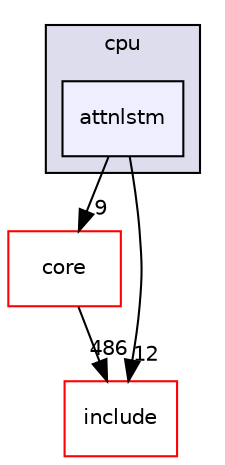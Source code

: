 digraph "onnxruntime/onnxruntime/contrib_ops/cpu/attnlstm" {
  compound=true
  node [ fontsize="10", fontname="Helvetica"];
  edge [ labelfontsize="10", labelfontname="Helvetica"];
  subgraph clusterdir_1abc7228f27dbdbfe26111829a43bae0 {
    graph [ bgcolor="#ddddee", pencolor="black", label="cpu" fontname="Helvetica", fontsize="10", URL="dir_1abc7228f27dbdbfe26111829a43bae0.html"]
  dir_cd7387d39fe81c7fbca1c6e19baad81c [shape=box, label="attnlstm", style="filled", fillcolor="#eeeeff", pencolor="black", URL="dir_cd7387d39fe81c7fbca1c6e19baad81c.html"];
  }
  dir_d53f99a49d07d97f83b643cb8d6238c5 [shape=box label="core" fillcolor="white" style="filled" color="red" URL="dir_d53f99a49d07d97f83b643cb8d6238c5.html"];
  dir_f44f875884e6b767c5658db22ccaab42 [shape=box label="include" fillcolor="white" style="filled" color="red" URL="dir_f44f875884e6b767c5658db22ccaab42.html"];
  dir_d53f99a49d07d97f83b643cb8d6238c5->dir_f44f875884e6b767c5658db22ccaab42 [headlabel="486", labeldistance=1.5 headhref="dir_000011_000006.html"];
  dir_cd7387d39fe81c7fbca1c6e19baad81c->dir_d53f99a49d07d97f83b643cb8d6238c5 [headlabel="9", labeldistance=1.5 headhref="dir_000024_000011.html"];
  dir_cd7387d39fe81c7fbca1c6e19baad81c->dir_f44f875884e6b767c5658db22ccaab42 [headlabel="12", labeldistance=1.5 headhref="dir_000024_000006.html"];
}
